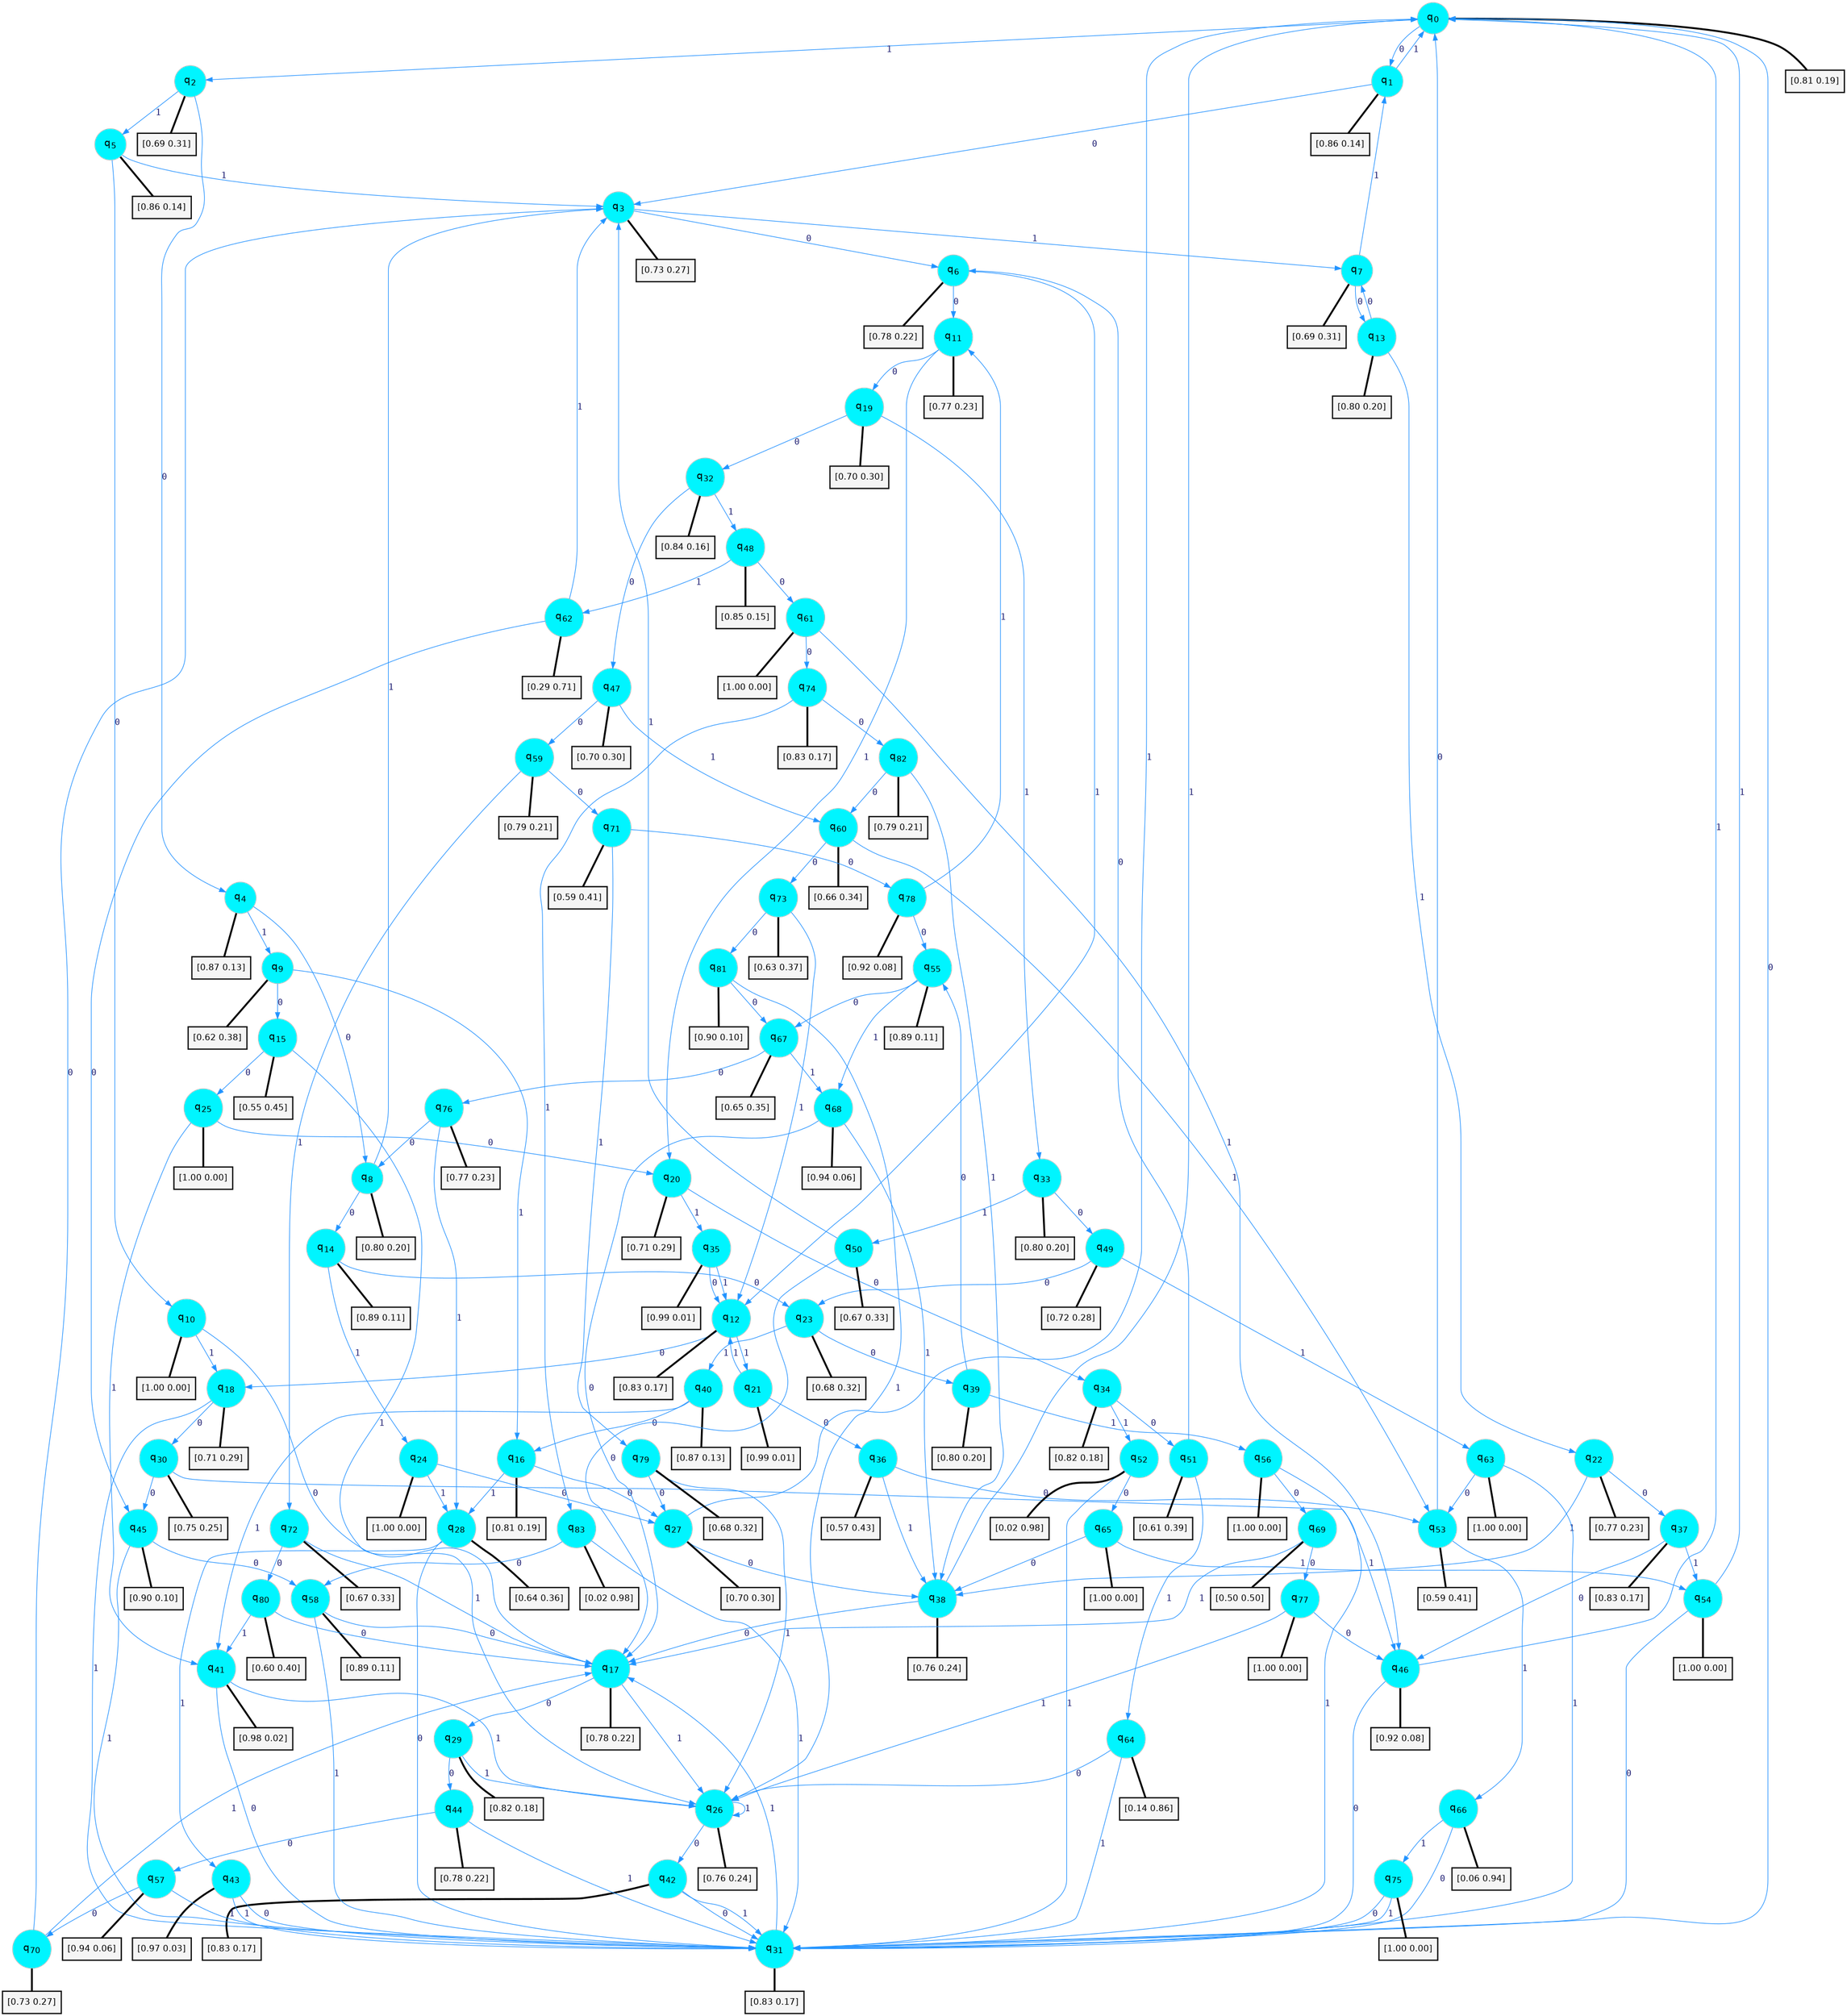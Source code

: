 digraph G {
graph [
bgcolor=transparent, dpi=300, rankdir=TD, size="40,25"];
node [
color=gray, fillcolor=turquoise1, fontcolor=black, fontname=Helvetica, fontsize=16, fontweight=bold, shape=circle, style=filled];
edge [
arrowsize=1, color=dodgerblue1, fontcolor=midnightblue, fontname=courier, fontweight=bold, penwidth=1, style=solid, weight=20];
0[label=<q<SUB>0</SUB>>];
1[label=<q<SUB>1</SUB>>];
2[label=<q<SUB>2</SUB>>];
3[label=<q<SUB>3</SUB>>];
4[label=<q<SUB>4</SUB>>];
5[label=<q<SUB>5</SUB>>];
6[label=<q<SUB>6</SUB>>];
7[label=<q<SUB>7</SUB>>];
8[label=<q<SUB>8</SUB>>];
9[label=<q<SUB>9</SUB>>];
10[label=<q<SUB>10</SUB>>];
11[label=<q<SUB>11</SUB>>];
12[label=<q<SUB>12</SUB>>];
13[label=<q<SUB>13</SUB>>];
14[label=<q<SUB>14</SUB>>];
15[label=<q<SUB>15</SUB>>];
16[label=<q<SUB>16</SUB>>];
17[label=<q<SUB>17</SUB>>];
18[label=<q<SUB>18</SUB>>];
19[label=<q<SUB>19</SUB>>];
20[label=<q<SUB>20</SUB>>];
21[label=<q<SUB>21</SUB>>];
22[label=<q<SUB>22</SUB>>];
23[label=<q<SUB>23</SUB>>];
24[label=<q<SUB>24</SUB>>];
25[label=<q<SUB>25</SUB>>];
26[label=<q<SUB>26</SUB>>];
27[label=<q<SUB>27</SUB>>];
28[label=<q<SUB>28</SUB>>];
29[label=<q<SUB>29</SUB>>];
30[label=<q<SUB>30</SUB>>];
31[label=<q<SUB>31</SUB>>];
32[label=<q<SUB>32</SUB>>];
33[label=<q<SUB>33</SUB>>];
34[label=<q<SUB>34</SUB>>];
35[label=<q<SUB>35</SUB>>];
36[label=<q<SUB>36</SUB>>];
37[label=<q<SUB>37</SUB>>];
38[label=<q<SUB>38</SUB>>];
39[label=<q<SUB>39</SUB>>];
40[label=<q<SUB>40</SUB>>];
41[label=<q<SUB>41</SUB>>];
42[label=<q<SUB>42</SUB>>];
43[label=<q<SUB>43</SUB>>];
44[label=<q<SUB>44</SUB>>];
45[label=<q<SUB>45</SUB>>];
46[label=<q<SUB>46</SUB>>];
47[label=<q<SUB>47</SUB>>];
48[label=<q<SUB>48</SUB>>];
49[label=<q<SUB>49</SUB>>];
50[label=<q<SUB>50</SUB>>];
51[label=<q<SUB>51</SUB>>];
52[label=<q<SUB>52</SUB>>];
53[label=<q<SUB>53</SUB>>];
54[label=<q<SUB>54</SUB>>];
55[label=<q<SUB>55</SUB>>];
56[label=<q<SUB>56</SUB>>];
57[label=<q<SUB>57</SUB>>];
58[label=<q<SUB>58</SUB>>];
59[label=<q<SUB>59</SUB>>];
60[label=<q<SUB>60</SUB>>];
61[label=<q<SUB>61</SUB>>];
62[label=<q<SUB>62</SUB>>];
63[label=<q<SUB>63</SUB>>];
64[label=<q<SUB>64</SUB>>];
65[label=<q<SUB>65</SUB>>];
66[label=<q<SUB>66</SUB>>];
67[label=<q<SUB>67</SUB>>];
68[label=<q<SUB>68</SUB>>];
69[label=<q<SUB>69</SUB>>];
70[label=<q<SUB>70</SUB>>];
71[label=<q<SUB>71</SUB>>];
72[label=<q<SUB>72</SUB>>];
73[label=<q<SUB>73</SUB>>];
74[label=<q<SUB>74</SUB>>];
75[label=<q<SUB>75</SUB>>];
76[label=<q<SUB>76</SUB>>];
77[label=<q<SUB>77</SUB>>];
78[label=<q<SUB>78</SUB>>];
79[label=<q<SUB>79</SUB>>];
80[label=<q<SUB>80</SUB>>];
81[label=<q<SUB>81</SUB>>];
82[label=<q<SUB>82</SUB>>];
83[label=<q<SUB>83</SUB>>];
84[label="[0.81 0.19]", shape=box,fontcolor=black, fontname=Helvetica, fontsize=14, penwidth=2, fillcolor=whitesmoke,color=black];
85[label="[0.86 0.14]", shape=box,fontcolor=black, fontname=Helvetica, fontsize=14, penwidth=2, fillcolor=whitesmoke,color=black];
86[label="[0.69 0.31]", shape=box,fontcolor=black, fontname=Helvetica, fontsize=14, penwidth=2, fillcolor=whitesmoke,color=black];
87[label="[0.73 0.27]", shape=box,fontcolor=black, fontname=Helvetica, fontsize=14, penwidth=2, fillcolor=whitesmoke,color=black];
88[label="[0.87 0.13]", shape=box,fontcolor=black, fontname=Helvetica, fontsize=14, penwidth=2, fillcolor=whitesmoke,color=black];
89[label="[0.86 0.14]", shape=box,fontcolor=black, fontname=Helvetica, fontsize=14, penwidth=2, fillcolor=whitesmoke,color=black];
90[label="[0.78 0.22]", shape=box,fontcolor=black, fontname=Helvetica, fontsize=14, penwidth=2, fillcolor=whitesmoke,color=black];
91[label="[0.69 0.31]", shape=box,fontcolor=black, fontname=Helvetica, fontsize=14, penwidth=2, fillcolor=whitesmoke,color=black];
92[label="[0.80 0.20]", shape=box,fontcolor=black, fontname=Helvetica, fontsize=14, penwidth=2, fillcolor=whitesmoke,color=black];
93[label="[0.62 0.38]", shape=box,fontcolor=black, fontname=Helvetica, fontsize=14, penwidth=2, fillcolor=whitesmoke,color=black];
94[label="[1.00 0.00]", shape=box,fontcolor=black, fontname=Helvetica, fontsize=14, penwidth=2, fillcolor=whitesmoke,color=black];
95[label="[0.77 0.23]", shape=box,fontcolor=black, fontname=Helvetica, fontsize=14, penwidth=2, fillcolor=whitesmoke,color=black];
96[label="[0.83 0.17]", shape=box,fontcolor=black, fontname=Helvetica, fontsize=14, penwidth=2, fillcolor=whitesmoke,color=black];
97[label="[0.80 0.20]", shape=box,fontcolor=black, fontname=Helvetica, fontsize=14, penwidth=2, fillcolor=whitesmoke,color=black];
98[label="[0.89 0.11]", shape=box,fontcolor=black, fontname=Helvetica, fontsize=14, penwidth=2, fillcolor=whitesmoke,color=black];
99[label="[0.55 0.45]", shape=box,fontcolor=black, fontname=Helvetica, fontsize=14, penwidth=2, fillcolor=whitesmoke,color=black];
100[label="[0.81 0.19]", shape=box,fontcolor=black, fontname=Helvetica, fontsize=14, penwidth=2, fillcolor=whitesmoke,color=black];
101[label="[0.78 0.22]", shape=box,fontcolor=black, fontname=Helvetica, fontsize=14, penwidth=2, fillcolor=whitesmoke,color=black];
102[label="[0.71 0.29]", shape=box,fontcolor=black, fontname=Helvetica, fontsize=14, penwidth=2, fillcolor=whitesmoke,color=black];
103[label="[0.70 0.30]", shape=box,fontcolor=black, fontname=Helvetica, fontsize=14, penwidth=2, fillcolor=whitesmoke,color=black];
104[label="[0.71 0.29]", shape=box,fontcolor=black, fontname=Helvetica, fontsize=14, penwidth=2, fillcolor=whitesmoke,color=black];
105[label="[0.99 0.01]", shape=box,fontcolor=black, fontname=Helvetica, fontsize=14, penwidth=2, fillcolor=whitesmoke,color=black];
106[label="[0.77 0.23]", shape=box,fontcolor=black, fontname=Helvetica, fontsize=14, penwidth=2, fillcolor=whitesmoke,color=black];
107[label="[0.68 0.32]", shape=box,fontcolor=black, fontname=Helvetica, fontsize=14, penwidth=2, fillcolor=whitesmoke,color=black];
108[label="[1.00 0.00]", shape=box,fontcolor=black, fontname=Helvetica, fontsize=14, penwidth=2, fillcolor=whitesmoke,color=black];
109[label="[1.00 0.00]", shape=box,fontcolor=black, fontname=Helvetica, fontsize=14, penwidth=2, fillcolor=whitesmoke,color=black];
110[label="[0.76 0.24]", shape=box,fontcolor=black, fontname=Helvetica, fontsize=14, penwidth=2, fillcolor=whitesmoke,color=black];
111[label="[0.70 0.30]", shape=box,fontcolor=black, fontname=Helvetica, fontsize=14, penwidth=2, fillcolor=whitesmoke,color=black];
112[label="[0.64 0.36]", shape=box,fontcolor=black, fontname=Helvetica, fontsize=14, penwidth=2, fillcolor=whitesmoke,color=black];
113[label="[0.82 0.18]", shape=box,fontcolor=black, fontname=Helvetica, fontsize=14, penwidth=2, fillcolor=whitesmoke,color=black];
114[label="[0.75 0.25]", shape=box,fontcolor=black, fontname=Helvetica, fontsize=14, penwidth=2, fillcolor=whitesmoke,color=black];
115[label="[0.83 0.17]", shape=box,fontcolor=black, fontname=Helvetica, fontsize=14, penwidth=2, fillcolor=whitesmoke,color=black];
116[label="[0.84 0.16]", shape=box,fontcolor=black, fontname=Helvetica, fontsize=14, penwidth=2, fillcolor=whitesmoke,color=black];
117[label="[0.80 0.20]", shape=box,fontcolor=black, fontname=Helvetica, fontsize=14, penwidth=2, fillcolor=whitesmoke,color=black];
118[label="[0.82 0.18]", shape=box,fontcolor=black, fontname=Helvetica, fontsize=14, penwidth=2, fillcolor=whitesmoke,color=black];
119[label="[0.99 0.01]", shape=box,fontcolor=black, fontname=Helvetica, fontsize=14, penwidth=2, fillcolor=whitesmoke,color=black];
120[label="[0.57 0.43]", shape=box,fontcolor=black, fontname=Helvetica, fontsize=14, penwidth=2, fillcolor=whitesmoke,color=black];
121[label="[0.83 0.17]", shape=box,fontcolor=black, fontname=Helvetica, fontsize=14, penwidth=2, fillcolor=whitesmoke,color=black];
122[label="[0.76 0.24]", shape=box,fontcolor=black, fontname=Helvetica, fontsize=14, penwidth=2, fillcolor=whitesmoke,color=black];
123[label="[0.80 0.20]", shape=box,fontcolor=black, fontname=Helvetica, fontsize=14, penwidth=2, fillcolor=whitesmoke,color=black];
124[label="[0.87 0.13]", shape=box,fontcolor=black, fontname=Helvetica, fontsize=14, penwidth=2, fillcolor=whitesmoke,color=black];
125[label="[0.98 0.02]", shape=box,fontcolor=black, fontname=Helvetica, fontsize=14, penwidth=2, fillcolor=whitesmoke,color=black];
126[label="[0.83 0.17]", shape=box,fontcolor=black, fontname=Helvetica, fontsize=14, penwidth=2, fillcolor=whitesmoke,color=black];
127[label="[0.97 0.03]", shape=box,fontcolor=black, fontname=Helvetica, fontsize=14, penwidth=2, fillcolor=whitesmoke,color=black];
128[label="[0.78 0.22]", shape=box,fontcolor=black, fontname=Helvetica, fontsize=14, penwidth=2, fillcolor=whitesmoke,color=black];
129[label="[0.90 0.10]", shape=box,fontcolor=black, fontname=Helvetica, fontsize=14, penwidth=2, fillcolor=whitesmoke,color=black];
130[label="[0.92 0.08]", shape=box,fontcolor=black, fontname=Helvetica, fontsize=14, penwidth=2, fillcolor=whitesmoke,color=black];
131[label="[0.70 0.30]", shape=box,fontcolor=black, fontname=Helvetica, fontsize=14, penwidth=2, fillcolor=whitesmoke,color=black];
132[label="[0.85 0.15]", shape=box,fontcolor=black, fontname=Helvetica, fontsize=14, penwidth=2, fillcolor=whitesmoke,color=black];
133[label="[0.72 0.28]", shape=box,fontcolor=black, fontname=Helvetica, fontsize=14, penwidth=2, fillcolor=whitesmoke,color=black];
134[label="[0.67 0.33]", shape=box,fontcolor=black, fontname=Helvetica, fontsize=14, penwidth=2, fillcolor=whitesmoke,color=black];
135[label="[0.61 0.39]", shape=box,fontcolor=black, fontname=Helvetica, fontsize=14, penwidth=2, fillcolor=whitesmoke,color=black];
136[label="[0.02 0.98]", shape=box,fontcolor=black, fontname=Helvetica, fontsize=14, penwidth=2, fillcolor=whitesmoke,color=black];
137[label="[0.59 0.41]", shape=box,fontcolor=black, fontname=Helvetica, fontsize=14, penwidth=2, fillcolor=whitesmoke,color=black];
138[label="[1.00 0.00]", shape=box,fontcolor=black, fontname=Helvetica, fontsize=14, penwidth=2, fillcolor=whitesmoke,color=black];
139[label="[0.89 0.11]", shape=box,fontcolor=black, fontname=Helvetica, fontsize=14, penwidth=2, fillcolor=whitesmoke,color=black];
140[label="[1.00 0.00]", shape=box,fontcolor=black, fontname=Helvetica, fontsize=14, penwidth=2, fillcolor=whitesmoke,color=black];
141[label="[0.94 0.06]", shape=box,fontcolor=black, fontname=Helvetica, fontsize=14, penwidth=2, fillcolor=whitesmoke,color=black];
142[label="[0.89 0.11]", shape=box,fontcolor=black, fontname=Helvetica, fontsize=14, penwidth=2, fillcolor=whitesmoke,color=black];
143[label="[0.79 0.21]", shape=box,fontcolor=black, fontname=Helvetica, fontsize=14, penwidth=2, fillcolor=whitesmoke,color=black];
144[label="[0.66 0.34]", shape=box,fontcolor=black, fontname=Helvetica, fontsize=14, penwidth=2, fillcolor=whitesmoke,color=black];
145[label="[1.00 0.00]", shape=box,fontcolor=black, fontname=Helvetica, fontsize=14, penwidth=2, fillcolor=whitesmoke,color=black];
146[label="[0.29 0.71]", shape=box,fontcolor=black, fontname=Helvetica, fontsize=14, penwidth=2, fillcolor=whitesmoke,color=black];
147[label="[1.00 0.00]", shape=box,fontcolor=black, fontname=Helvetica, fontsize=14, penwidth=2, fillcolor=whitesmoke,color=black];
148[label="[0.14 0.86]", shape=box,fontcolor=black, fontname=Helvetica, fontsize=14, penwidth=2, fillcolor=whitesmoke,color=black];
149[label="[1.00 0.00]", shape=box,fontcolor=black, fontname=Helvetica, fontsize=14, penwidth=2, fillcolor=whitesmoke,color=black];
150[label="[0.06 0.94]", shape=box,fontcolor=black, fontname=Helvetica, fontsize=14, penwidth=2, fillcolor=whitesmoke,color=black];
151[label="[0.65 0.35]", shape=box,fontcolor=black, fontname=Helvetica, fontsize=14, penwidth=2, fillcolor=whitesmoke,color=black];
152[label="[0.94 0.06]", shape=box,fontcolor=black, fontname=Helvetica, fontsize=14, penwidth=2, fillcolor=whitesmoke,color=black];
153[label="[0.50 0.50]", shape=box,fontcolor=black, fontname=Helvetica, fontsize=14, penwidth=2, fillcolor=whitesmoke,color=black];
154[label="[0.73 0.27]", shape=box,fontcolor=black, fontname=Helvetica, fontsize=14, penwidth=2, fillcolor=whitesmoke,color=black];
155[label="[0.59 0.41]", shape=box,fontcolor=black, fontname=Helvetica, fontsize=14, penwidth=2, fillcolor=whitesmoke,color=black];
156[label="[0.67 0.33]", shape=box,fontcolor=black, fontname=Helvetica, fontsize=14, penwidth=2, fillcolor=whitesmoke,color=black];
157[label="[0.63 0.37]", shape=box,fontcolor=black, fontname=Helvetica, fontsize=14, penwidth=2, fillcolor=whitesmoke,color=black];
158[label="[0.83 0.17]", shape=box,fontcolor=black, fontname=Helvetica, fontsize=14, penwidth=2, fillcolor=whitesmoke,color=black];
159[label="[1.00 0.00]", shape=box,fontcolor=black, fontname=Helvetica, fontsize=14, penwidth=2, fillcolor=whitesmoke,color=black];
160[label="[0.77 0.23]", shape=box,fontcolor=black, fontname=Helvetica, fontsize=14, penwidth=2, fillcolor=whitesmoke,color=black];
161[label="[1.00 0.00]", shape=box,fontcolor=black, fontname=Helvetica, fontsize=14, penwidth=2, fillcolor=whitesmoke,color=black];
162[label="[0.92 0.08]", shape=box,fontcolor=black, fontname=Helvetica, fontsize=14, penwidth=2, fillcolor=whitesmoke,color=black];
163[label="[0.68 0.32]", shape=box,fontcolor=black, fontname=Helvetica, fontsize=14, penwidth=2, fillcolor=whitesmoke,color=black];
164[label="[0.60 0.40]", shape=box,fontcolor=black, fontname=Helvetica, fontsize=14, penwidth=2, fillcolor=whitesmoke,color=black];
165[label="[0.90 0.10]", shape=box,fontcolor=black, fontname=Helvetica, fontsize=14, penwidth=2, fillcolor=whitesmoke,color=black];
166[label="[0.79 0.21]", shape=box,fontcolor=black, fontname=Helvetica, fontsize=14, penwidth=2, fillcolor=whitesmoke,color=black];
167[label="[0.02 0.98]", shape=box,fontcolor=black, fontname=Helvetica, fontsize=14, penwidth=2, fillcolor=whitesmoke,color=black];
0->1 [label=0];
0->2 [label=1];
0->84 [arrowhead=none, penwidth=3,color=black];
1->3 [label=0];
1->0 [label=1];
1->85 [arrowhead=none, penwidth=3,color=black];
2->4 [label=0];
2->5 [label=1];
2->86 [arrowhead=none, penwidth=3,color=black];
3->6 [label=0];
3->7 [label=1];
3->87 [arrowhead=none, penwidth=3,color=black];
4->8 [label=0];
4->9 [label=1];
4->88 [arrowhead=none, penwidth=3,color=black];
5->10 [label=0];
5->3 [label=1];
5->89 [arrowhead=none, penwidth=3,color=black];
6->11 [label=0];
6->12 [label=1];
6->90 [arrowhead=none, penwidth=3,color=black];
7->13 [label=0];
7->1 [label=1];
7->91 [arrowhead=none, penwidth=3,color=black];
8->14 [label=0];
8->3 [label=1];
8->92 [arrowhead=none, penwidth=3,color=black];
9->15 [label=0];
9->16 [label=1];
9->93 [arrowhead=none, penwidth=3,color=black];
10->17 [label=0];
10->18 [label=1];
10->94 [arrowhead=none, penwidth=3,color=black];
11->19 [label=0];
11->20 [label=1];
11->95 [arrowhead=none, penwidth=3,color=black];
12->18 [label=0];
12->21 [label=1];
12->96 [arrowhead=none, penwidth=3,color=black];
13->7 [label=0];
13->22 [label=1];
13->97 [arrowhead=none, penwidth=3,color=black];
14->23 [label=0];
14->24 [label=1];
14->98 [arrowhead=none, penwidth=3,color=black];
15->25 [label=0];
15->26 [label=1];
15->99 [arrowhead=none, penwidth=3,color=black];
16->27 [label=0];
16->28 [label=1];
16->100 [arrowhead=none, penwidth=3,color=black];
17->29 [label=0];
17->26 [label=1];
17->101 [arrowhead=none, penwidth=3,color=black];
18->30 [label=0];
18->31 [label=1];
18->102 [arrowhead=none, penwidth=3,color=black];
19->32 [label=0];
19->33 [label=1];
19->103 [arrowhead=none, penwidth=3,color=black];
20->34 [label=0];
20->35 [label=1];
20->104 [arrowhead=none, penwidth=3,color=black];
21->36 [label=0];
21->12 [label=1];
21->105 [arrowhead=none, penwidth=3,color=black];
22->37 [label=0];
22->38 [label=1];
22->106 [arrowhead=none, penwidth=3,color=black];
23->39 [label=0];
23->40 [label=1];
23->107 [arrowhead=none, penwidth=3,color=black];
24->27 [label=0];
24->28 [label=1];
24->108 [arrowhead=none, penwidth=3,color=black];
25->20 [label=0];
25->41 [label=1];
25->109 [arrowhead=none, penwidth=3,color=black];
26->42 [label=0];
26->26 [label=1];
26->110 [arrowhead=none, penwidth=3,color=black];
27->38 [label=0];
27->0 [label=1];
27->111 [arrowhead=none, penwidth=3,color=black];
28->31 [label=0];
28->43 [label=1];
28->112 [arrowhead=none, penwidth=3,color=black];
29->44 [label=0];
29->26 [label=1];
29->113 [arrowhead=none, penwidth=3,color=black];
30->45 [label=0];
30->46 [label=1];
30->114 [arrowhead=none, penwidth=3,color=black];
31->0 [label=0];
31->17 [label=1];
31->115 [arrowhead=none, penwidth=3,color=black];
32->47 [label=0];
32->48 [label=1];
32->116 [arrowhead=none, penwidth=3,color=black];
33->49 [label=0];
33->50 [label=1];
33->117 [arrowhead=none, penwidth=3,color=black];
34->51 [label=0];
34->52 [label=1];
34->118 [arrowhead=none, penwidth=3,color=black];
35->12 [label=0];
35->12 [label=1];
35->119 [arrowhead=none, penwidth=3,color=black];
36->53 [label=0];
36->38 [label=1];
36->120 [arrowhead=none, penwidth=3,color=black];
37->46 [label=0];
37->54 [label=1];
37->121 [arrowhead=none, penwidth=3,color=black];
38->17 [label=0];
38->0 [label=1];
38->122 [arrowhead=none, penwidth=3,color=black];
39->55 [label=0];
39->56 [label=1];
39->123 [arrowhead=none, penwidth=3,color=black];
40->16 [label=0];
40->41 [label=1];
40->124 [arrowhead=none, penwidth=3,color=black];
41->31 [label=0];
41->26 [label=1];
41->125 [arrowhead=none, penwidth=3,color=black];
42->31 [label=0];
42->31 [label=1];
42->126 [arrowhead=none, penwidth=3,color=black];
43->31 [label=0];
43->31 [label=1];
43->127 [arrowhead=none, penwidth=3,color=black];
44->57 [label=0];
44->31 [label=1];
44->128 [arrowhead=none, penwidth=3,color=black];
45->58 [label=0];
45->31 [label=1];
45->129 [arrowhead=none, penwidth=3,color=black];
46->31 [label=0];
46->0 [label=1];
46->130 [arrowhead=none, penwidth=3,color=black];
47->59 [label=0];
47->60 [label=1];
47->131 [arrowhead=none, penwidth=3,color=black];
48->61 [label=0];
48->62 [label=1];
48->132 [arrowhead=none, penwidth=3,color=black];
49->23 [label=0];
49->63 [label=1];
49->133 [arrowhead=none, penwidth=3,color=black];
50->17 [label=0];
50->3 [label=1];
50->134 [arrowhead=none, penwidth=3,color=black];
51->6 [label=0];
51->64 [label=1];
51->135 [arrowhead=none, penwidth=3,color=black];
52->65 [label=0];
52->31 [label=1];
52->136 [arrowhead=none, penwidth=3,color=black];
53->0 [label=0];
53->66 [label=1];
53->137 [arrowhead=none, penwidth=3,color=black];
54->31 [label=0];
54->0 [label=1];
54->138 [arrowhead=none, penwidth=3,color=black];
55->67 [label=0];
55->68 [label=1];
55->139 [arrowhead=none, penwidth=3,color=black];
56->69 [label=0];
56->31 [label=1];
56->140 [arrowhead=none, penwidth=3,color=black];
57->70 [label=0];
57->31 [label=1];
57->141 [arrowhead=none, penwidth=3,color=black];
58->17 [label=0];
58->31 [label=1];
58->142 [arrowhead=none, penwidth=3,color=black];
59->71 [label=0];
59->72 [label=1];
59->143 [arrowhead=none, penwidth=3,color=black];
60->73 [label=0];
60->53 [label=1];
60->144 [arrowhead=none, penwidth=3,color=black];
61->74 [label=0];
61->46 [label=1];
61->145 [arrowhead=none, penwidth=3,color=black];
62->45 [label=0];
62->3 [label=1];
62->146 [arrowhead=none, penwidth=3,color=black];
63->53 [label=0];
63->31 [label=1];
63->147 [arrowhead=none, penwidth=3,color=black];
64->26 [label=0];
64->31 [label=1];
64->148 [arrowhead=none, penwidth=3,color=black];
65->38 [label=0];
65->54 [label=1];
65->149 [arrowhead=none, penwidth=3,color=black];
66->31 [label=0];
66->75 [label=1];
66->150 [arrowhead=none, penwidth=3,color=black];
67->76 [label=0];
67->68 [label=1];
67->151 [arrowhead=none, penwidth=3,color=black];
68->17 [label=0];
68->38 [label=1];
68->152 [arrowhead=none, penwidth=3,color=black];
69->77 [label=0];
69->17 [label=1];
69->153 [arrowhead=none, penwidth=3,color=black];
70->3 [label=0];
70->17 [label=1];
70->154 [arrowhead=none, penwidth=3,color=black];
71->78 [label=0];
71->79 [label=1];
71->155 [arrowhead=none, penwidth=3,color=black];
72->80 [label=0];
72->17 [label=1];
72->156 [arrowhead=none, penwidth=3,color=black];
73->81 [label=0];
73->12 [label=1];
73->157 [arrowhead=none, penwidth=3,color=black];
74->82 [label=0];
74->83 [label=1];
74->158 [arrowhead=none, penwidth=3,color=black];
75->31 [label=0];
75->31 [label=1];
75->159 [arrowhead=none, penwidth=3,color=black];
76->8 [label=0];
76->28 [label=1];
76->160 [arrowhead=none, penwidth=3,color=black];
77->46 [label=0];
77->26 [label=1];
77->161 [arrowhead=none, penwidth=3,color=black];
78->55 [label=0];
78->11 [label=1];
78->162 [arrowhead=none, penwidth=3,color=black];
79->27 [label=0];
79->26 [label=1];
79->163 [arrowhead=none, penwidth=3,color=black];
80->17 [label=0];
80->41 [label=1];
80->164 [arrowhead=none, penwidth=3,color=black];
81->67 [label=0];
81->26 [label=1];
81->165 [arrowhead=none, penwidth=3,color=black];
82->60 [label=0];
82->38 [label=1];
82->166 [arrowhead=none, penwidth=3,color=black];
83->58 [label=0];
83->31 [label=1];
83->167 [arrowhead=none, penwidth=3,color=black];
}

